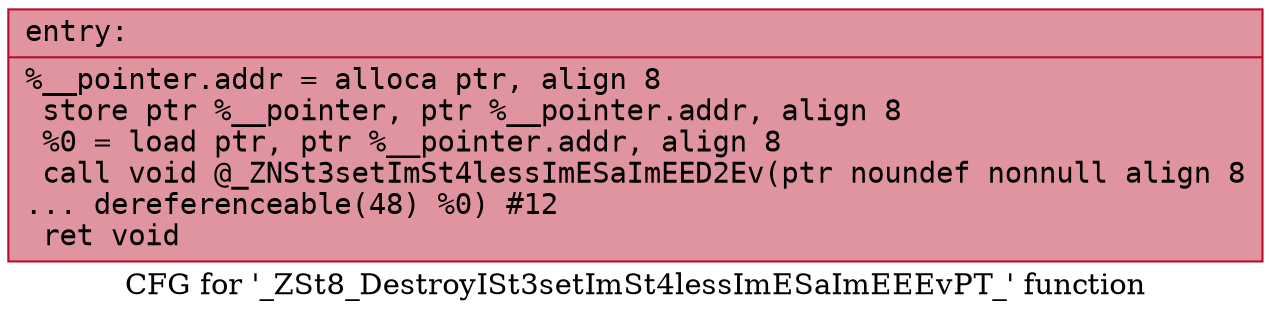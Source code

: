 digraph "CFG for '_ZSt8_DestroyISt3setImSt4lessImESaImEEEvPT_' function" {
	label="CFG for '_ZSt8_DestroyISt3setImSt4lessImESaImEEEvPT_' function";

	Node0x560dca103ad0 [shape=record,color="#b70d28ff", style=filled, fillcolor="#b70d2870" fontname="Courier",label="{entry:\l|  %__pointer.addr = alloca ptr, align 8\l  store ptr %__pointer, ptr %__pointer.addr, align 8\l  %0 = load ptr, ptr %__pointer.addr, align 8\l  call void @_ZNSt3setImSt4lessImESaImEED2Ev(ptr noundef nonnull align 8\l... dereferenceable(48) %0) #12\l  ret void\l}"];
}
